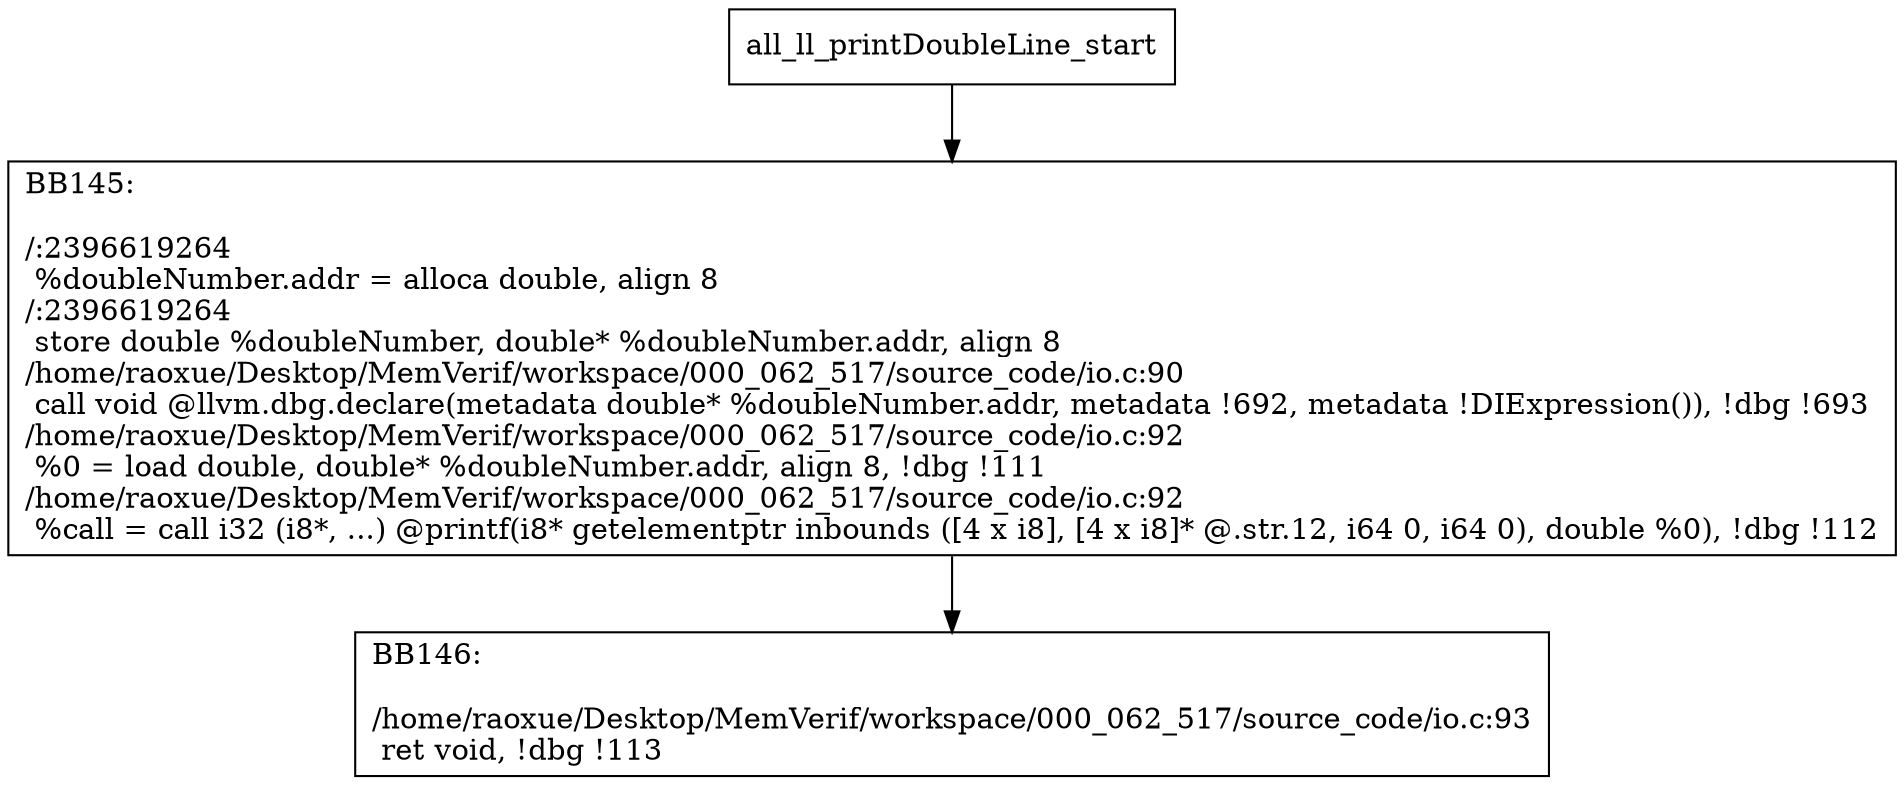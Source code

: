 digraph "CFG for'all_ll_printDoubleLine' function" {
	BBall_ll_printDoubleLine_start[shape=record,label="{all_ll_printDoubleLine_start}"];
	BBall_ll_printDoubleLine_start-> all_ll_printDoubleLineBB145;
	all_ll_printDoubleLineBB145 [shape=record, label="{BB145:\l\l/:2396619264\l
  %doubleNumber.addr = alloca double, align 8\l
/:2396619264\l
  store double %doubleNumber, double* %doubleNumber.addr, align 8\l
/home/raoxue/Desktop/MemVerif/workspace/000_062_517/source_code/io.c:90\l
  call void @llvm.dbg.declare(metadata double* %doubleNumber.addr, metadata !692, metadata !DIExpression()), !dbg !693\l
/home/raoxue/Desktop/MemVerif/workspace/000_062_517/source_code/io.c:92\l
  %0 = load double, double* %doubleNumber.addr, align 8, !dbg !111\l
/home/raoxue/Desktop/MemVerif/workspace/000_062_517/source_code/io.c:92\l
  %call = call i32 (i8*, ...) @printf(i8* getelementptr inbounds ([4 x i8], [4 x i8]* @.str.12, i64 0, i64 0), double %0), !dbg !112\l
}"];
	all_ll_printDoubleLineBB145-> all_ll_printDoubleLineBB146;
	all_ll_printDoubleLineBB146 [shape=record, label="{BB146:\l\l/home/raoxue/Desktop/MemVerif/workspace/000_062_517/source_code/io.c:93\l
  ret void, !dbg !113\l
}"];
}
